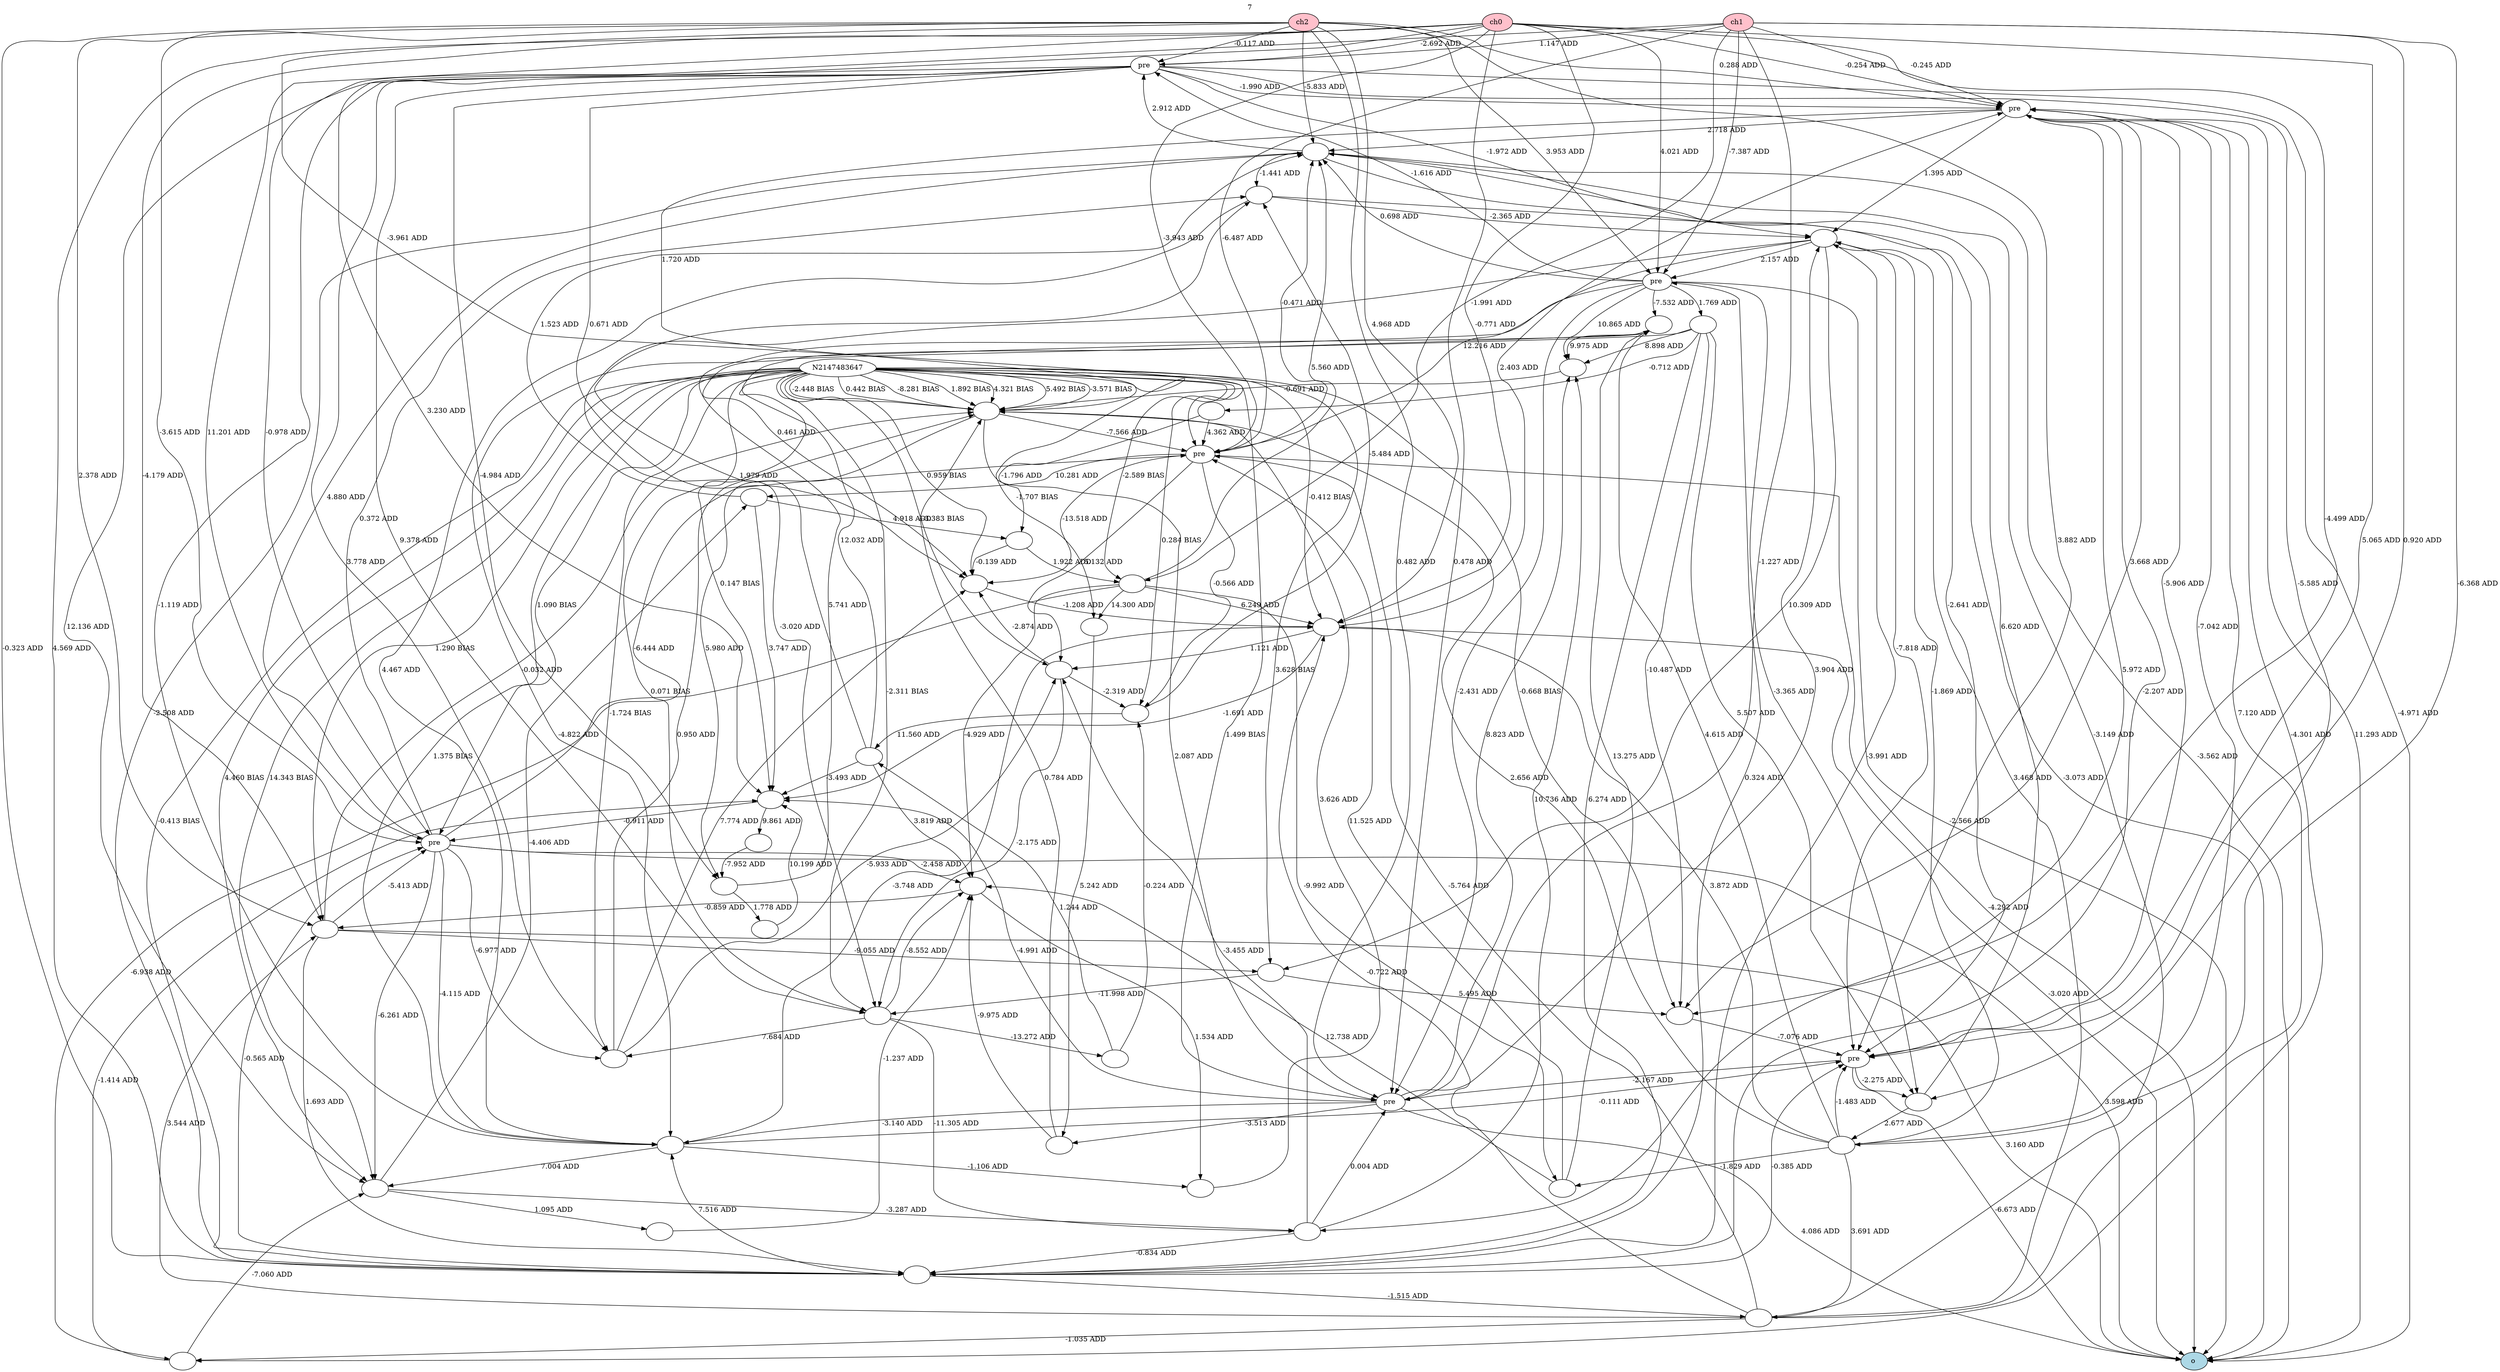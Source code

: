 digraph g {
graph [overlap="false"];
N8 -> N2 [label="-2.692 ADD"];
N8 -> N3 [label="4.021 ADD"];
N8 -> N4 [label="11.201 ADD"];
N8 -> N6 [label="5.065 ADD"];
N8 -> N1 [label="-3.943 ADD"];
N8 -> N5 [label="0.478 ADD"];
N8 -> N7 [label="-0.254 ADD"];
N9 -> N2 [label="-0.117 ADD"];
N9 -> N3 [label="3.953 ADD"];
N9 -> N4 [label="-3.615 ADD"];
N9 -> N6 [label="3.882 ADD"];
N9 -> N1 [label="-3.961 ADD"];
N9 -> N5 [label="0.482 ADD"];
N9 -> N7 [label="0.288 ADD"];
N10 -> N2 [label="1.147 ADD"];
N10 -> N3 [label="-7.387 ADD"];
N10 -> N4 [label="-0.978 ADD"];
N10 -> N6 [label="0.920 ADD"];
N10 -> N1 [label="-6.487 ADD"];
N10 -> N5 [label="-1.227 ADD"];
N10 -> N7 [label="-0.245 ADD"];
N2 -> N11 [label="-4.971 ADD"];
N3 -> N11 [label="-2.566 ADD"];
N4 -> N11 [label="3.598 ADD"];
N6 -> N11 [label="-6.673 ADD"];
N1 -> N11 [label="-4.292 ADD"];
N5 -> N11 [label="4.086 ADD"];
N7 -> N11 [label="11.293 ADD"];
N10 -> N455 [label="-6.368 ADD"];
N455 -> N6 [label="-1.483 ADD"];
N3 -> N5 [label="-2.431 ADD"];
N9 -> N847 [label="-5.833 ADD"];
N847 -> N11 [label="-3.562 ADD"];
N5 -> N848 [label="3.904 ADD"];
N848 -> N6 [label="-7.818 ADD"];
N847 -> N6 [label="-2.641 ADD"];
N2 -> N848 [label="-1.972 ADD"];
N848 -> N2383 [label="-3.991 ADD"];
N2383 -> N6 [label="-0.385 ADD"];
N455 -> N7 [label="-7.042 ADD"];
N2383 -> N3127 [label="-1.515 ADD"];
N3127 -> N7 [label="7.120 ADD"];
N455 -> N3127 [label="3.691 ADD"];
N3 -> N4137 [label="-3.365 ADD"];
N4137 -> N455 [label="2.677 ADD"];
N9 -> N4447 [label="4.968 ADD"];
N4447 -> N7 [label="2.403 ADD"];
N6 -> N4137 [label="-2.275 ADD"];
N8 -> N2383 [label="4.569 ADD"];
N9 -> N2383 [label="-0.323 ADD"];
N3 -> N6729 [label="1.769 ADD"];
N6729 -> N4137 [label="5.507 ADD"];
N848 -> N1 [label="12.216 ADD"];
N6 -> N5 [label="-2.167 ADD"];
N2147483647 -> N2383 [label="-0.413 BIAS"];
N3 -> N2 [label="-1.616 ADD"];
N3127 -> N847 [label="-3.149 ADD"];
N3127 -> N848 [label="3.468 ADD"];
N6729 -> N12008 [label="-4.822 ADD"];
N12008 -> N4447 [label="-3.748 ADD"];
N4 -> N847 [label="4.880 ADD"];
N6 -> N7 [label="-5.906 ADD"];
N2383 -> N4 [label="-0.565 ADD"];
N848 -> N3 [label="2.157 ADD"];
N455 -> N4447 [label="3.872 ADD"];
N2 -> N12008 [label="-1.119 ADD"];
N6729 -> N2383 [label="6.274 ADD"];
N3127 -> N22067 [label="3.544 ADD"];
N22067 -> N4 [label="-5.413 ADD"];
N8 -> N22068 [label="-4.499 ADD"];
N22068 -> N6 [label="-7.076 ADD"];
N2 -> N7 [label="-1.990 ADD"];
N4447 -> N11 [label="-3.020 ADD"];
N4 -> N1 [label="-6.444 ADD"];
N2147483647 -> N22067 [label="1.290 BIAS"];
N2147483647 -> N5 [label="1.499 BIAS"];
N8 -> N22067 [label="-4.179 ADD"];
N455 -> N848 [label="-1.869 ADD"];
N3 -> N27086 [label="0.461 ADD"];
N27086 -> N4447 [label="-1.208 ADD"];
N22067 -> N2383 [label="1.693 ADD"];
N4 -> N12008 [label="-4.115 ADD"];
N2383 -> N12008 [label="7.516 ADD"];
N3127 -> N4447 [label="-0.722 ADD"];
N847 -> N2 [label="2.912 ADD"];
N4447 -> N28912 [label="-1.691 ADD"];
N28912 -> N4 [label="-0.911 ADD"];
N7 -> N847 [label="2.718 ADD"];
N2147483647 -> N4447 [label="-0.412 BIAS"];
N9 -> N22067 [label="2.378 ADD"];
N455 -> N34830 [label="2.656 ADD"];
N34830 -> N1 [label="-7.566 ADD"];
N2147483647 -> N27086 [label="0.959 BIAS"];
N34830 -> N5 [label="2.087 ADD"];
N1 -> N847 [label="-0.471 ADD"];
N12008 -> N6 [label="-0.111 ADD"];
N2147483647 -> N34830 [label="5.492 BIAS"];
N7 -> N42902 [label="5.972 ADD"];
N42902 -> N2383 [label="-0.834 ADD"];
N847 -> N2383 [label="-2.508 ADD"];
N5 -> N12008 [label="-3.140 ADD"];
N2147483647 -> N34830 [label="-3.571 BIAS"];
N2147483647 -> N34830 [label="-2.448 BIAS"];
N3127 -> N1 [label="-5.764 ADD"];
N4 -> N53765 [label="-6.977 ADD"];
N53765 -> N27086 [label="7.774 ADD"];
N1 -> N56895 [label="5.132 ADD"];
N56895 -> N27086 [label="-2.874 ADD"];
N4 -> N56898 [label="-6.261 ADD"];
N56898 -> N42902 [label="-3.287 ADD"];
N2 -> N27086 [label="0.671 ADD"];
N4447 -> N56895 [label="1.121 ADD"];
N7 -> N2383 [label="-2.207 ADD"];
N10 -> N60701 [label="-1.991 ADD"];
N60701 -> N847 [label="5.560 ADD"];
N42902 -> N56895 [label="-3.455 ADD"];
N2147483647 -> N22068 [label="-0.668 BIAS"];
N53765 -> N56895 [label="-5.933 ADD"];
N12008 -> N56898 [label="7.004 ADD"];
N7 -> N71889 [label="-4.301 ADD"];
N71889 -> N28912 [label="-1.414 ADD"];
N2147483647 -> N34830 [label="0.442 BIAS"];
N3 -> N847 [label="0.698 ADD"];
N2 -> N4137 [label="-5.585 ADD"];
N2147483647 -> N56898 [label="14.343 BIAS"];
N1 -> N27086 [label="-13.518 ADD"];
N848 -> N82208 [label="-3.020 ADD"];
N82208 -> N53765 [label="7.684 ADD"];
N4 -> N83413 [label="0.372 ADD"];
N83413 -> N12008 [label="4.467 ADD"];
N2147483647 -> N56898 [label="4.460 BIAS"];
N82208 -> N42902 [label="-11.305 ADD"];
N82208 -> N87900 [label="-8.552 ADD"];
N87900 -> N22067 [label="-0.859 ADD"];
N2147483647 -> N12008 [label="1.375 BIAS"];
N60701 -> N87900 [label="-4.929 ADD"];
N83413 -> N11 [label="-3.073 ADD"];
N56895 -> N95080 [label="-2.319 ADD"];
N95080 -> N83413 [label="-5.484 ADD"];
N82208 -> N96035 [label="-13.272 ADD"];
N96035 -> N95080 [label="-0.224 ADD"];
N5 -> N102440 [label="8.823 ADD"];
N102440 -> N34830 [label="-0.691 ADD"];
N8 -> N4447 [label="-0.771 ADD"];
N60701 -> N71889 [label="-6.938 ADD"];
N455 -> N108321 [label="4.615 ADD"];
N108321 -> N102440 [label="9.975 ADD"];
N2147483647 -> N95080 [label="0.284 BIAS"];
N22067 -> N34830 [label="-0.032 ADD"];
N95080 -> N121684 [label="11.560 ADD"];
N121684 -> N83413 [label="1.979 ADD"];
N121684 -> N87900 [label="3.819 ADD"];
N5 -> N28912 [label="-4.991 ADD"];
N2 -> N53765 [label="3.778 ADD"];
N22067 -> N11 [label="3.160 ADD"];
N5 -> N129440 [label="-3.513 ADD"];
N129440 -> N87900 [label="-9.975 ADD"];
N3 -> N102440 [label="10.865 ADD"];
N2147483647 -> N34830 [label="-8.281 BIAS"];
N96035 -> N121684 [label="1.244 ADD"];
N2 -> N56898 [label="12.136 ADD"];
N121684 -> N108321 [label="12.032 ADD"];
N6729 -> N22068 [label="-10.487 ADD"];
N71889 -> N56898 [label="-7.060 ADD"];
N8 -> N28912 [label="3.230 ADD"];
N129440 -> N34830 [label="0.784 ADD"];
N34830 -> N145432 [label="5.980 ADD"];
N145432 -> N108321 [label="5.741 ADD"];
N145432 -> N148589 [label="1.778 ADD"];
N148589 -> N28912 [label="10.199 ADD"];
N1 -> N151384 [label="10.281 ADD"];
N151384 -> N847 [label="1.523 ADD"];
N60701 -> N4447 [label="6.249 ADD"];
N22067 -> N152398 [label="-9.055 ADD"];
N152398 -> N22068 [label="5.495 ADD"];
N7 -> N848 [label="1.395 ADD"];
N2147483647 -> N28912 [label="0.147 BIAS"];
N53765 -> N34830 [label="0.950 ADD"];
N2147483647 -> N4 [label="1.090 BIAS"];
N2147483647 -> N53765 [label="-1.724 BIAS"];
N83413 -> N848 [label="-2.365 ADD"];
N4 -> N87900 [label="-2.458 ADD"];
N42902 -> N5 [label="0.004 ADD"];
N12008 -> N168064 [label="-1.106 ADD"];
N168064 -> N34830 [label="3.626 ADD"];
N2147483647 -> N82208 [label="-2.311 BIAS"];
N848 -> N152398 [label="10.309 ADD"];
N2 -> N82208 [label="9.378 ADD"];
N6729 -> N181516 [label="-0.712 ADD"];
N181516 -> N1 [label="4.362 ADD"];
N56895 -> N82208 [label="-2.175 ADD"];
N181516 -> N184995 [label="-1.796 ADD"];
N184995 -> N27086 [label="-0.139 ADD"];
N2147483647 -> N56895 [label="-3.383 BIAS"];
N7 -> N34830 [label="1.720 ADD"];
N87900 -> N168064 [label="1.534 ADD"];
N7 -> N22068 [label="3.668 ADD"];
N3127 -> N71889 [label="-1.035 ADD"];
N42902 -> N102440 [label="10.736 ADD"];
N2 -> N145432 [label="-4.984 ADD"];
N151384 -> N184995 [label="4.918 ADD"];
N2147483647 -> N152398 [label="3.628 BIAS"];
N2147483647 -> N34830 [label="1.892 BIAS"];
N455 -> N212923 [label="-1.829 ADD"];
N212923 -> N1 [label="11.525 ADD"];
N212923 -> N108321 [label="13.275 ADD"];
N121684 -> N28912 [label="-3.493 ADD"];
N2147483647 -> N34830 [label="4.321 BIAS"];
N56898 -> N217844 [label="1.095 ADD"];
N217844 -> N87900 [label="-1.237 ADD"];
N2147483647 -> N82208 [label="0.071 BIAS"];
N56898 -> N151384 [label="-4.406 ADD"];
N2383 -> N3 [label="0.324 ADD"];
N60701 -> N212923 [label="-9.992 ADD"];
N212923 -> N87900 [label="12.738 ADD"];
N3 -> N108321 [label="-7.532 ADD"];
N60701 -> N227625 [label="14.300 ADD"];
N227625 -> N129440 [label="5.242 ADD"];
N184995 -> N60701 [label="1.922 ADD"];
N2147483647 -> N60701 [label="-2.589 BIAS"];
N6729 -> N102440 [label="8.898 ADD"];
N1 -> N95080 [label="-0.566 ADD"];
N4137 -> N847 [label="6.620 ADD"];
N847 -> N83413 [label="-1.441 ADD"];
N2147483647 -> N227625 [label="-1.707 BIAS"];
N151384 -> N28912 [label="3.747 ADD"];
N152398 -> N82208 [label="-11.998 ADD"];
N28912 -> N246027 [label="9.861 ADD"];
N246027 -> N145432 [label="-7.952 ADD"];
N1 [label="pre ",fillcolor="white",style="filled"];
N2 [label="pre ",fillcolor="white",style="filled"];
N3 [label="pre ",fillcolor="white",style="filled"];
N4 [label="pre ",fillcolor="white",style="filled"];
N5 [label="pre ",fillcolor="white",style="filled"];
N6 [label="pre ",fillcolor="white",style="filled"];
N7 [label="pre ",fillcolor="white",style="filled"];
N8 [label="ch0 ",fillcolor="pink",style="filled"];
N9 [label="ch2 ",fillcolor="pink",style="filled"];
N10 [label="ch1 ",fillcolor="pink",style="filled"];
N11 [label="o ",fillcolor="lightblue",style="filled"];
N455 [label=" ",fillcolor="white",style="filled"];
N847 [label=" ",fillcolor="white",style="filled"];
N848 [label=" ",fillcolor="white",style="filled"];
N2383 [label=" ",fillcolor="white",style="filled"];
N3127 [label=" ",fillcolor="white",style="filled"];
N4137 [label=" ",fillcolor="white",style="filled"];
N4447 [label=" ",fillcolor="white",style="filled"];
N6729 [label=" ",fillcolor="white",style="filled"];
N12008 [label=" ",fillcolor="white",style="filled"];
N22067 [label=" ",fillcolor="white",style="filled"];
N22068 [label=" ",fillcolor="white",style="filled"];
N27086 [label=" ",fillcolor="white",style="filled"];
N28912 [label=" ",fillcolor="white",style="filled"];
N34830 [label=" ",fillcolor="white",style="filled"];
N42902 [label=" ",fillcolor="white",style="filled"];
N53765 [label=" ",fillcolor="white",style="filled"];
N56895 [label=" ",fillcolor="white",style="filled"];
N56898 [label=" ",fillcolor="white",style="filled"];
N60701 [label=" ",fillcolor="white",style="filled"];
N71889 [label=" ",fillcolor="white",style="filled"];
N82208 [label=" ",fillcolor="white",style="filled"];
N83413 [label=" ",fillcolor="white",style="filled"];
N87900 [label=" ",fillcolor="white",style="filled"];
N95080 [label=" ",fillcolor="white",style="filled"];
N96035 [label=" ",fillcolor="white",style="filled"];
N102440 [label=" ",fillcolor="white",style="filled"];
N108321 [label=" ",fillcolor="white",style="filled"];
N121684 [label=" ",fillcolor="white",style="filled"];
N129440 [label=" ",fillcolor="white",style="filled"];
N145432 [label=" ",fillcolor="white",style="filled"];
N148589 [label=" ",fillcolor="white",style="filled"];
N151384 [label=" ",fillcolor="white",style="filled"];
N152398 [label=" ",fillcolor="white",style="filled"];
N168064 [label=" ",fillcolor="white",style="filled"];
N181516 [label=" ",fillcolor="white",style="filled"];
N184995 [label=" ",fillcolor="white",style="filled"];
N212923 [label=" ",fillcolor="white",style="filled"];
N217844 [label=" ",fillcolor="white",style="filled"];
N227625 [label=" ",fillcolor="white",style="filled"];
N246027 [label=" ",fillcolor="white",style="filled"];
{rank=min; N8; N9; N10; }
{rank=max; N11; }
labelloc="t"
label="7"
}
